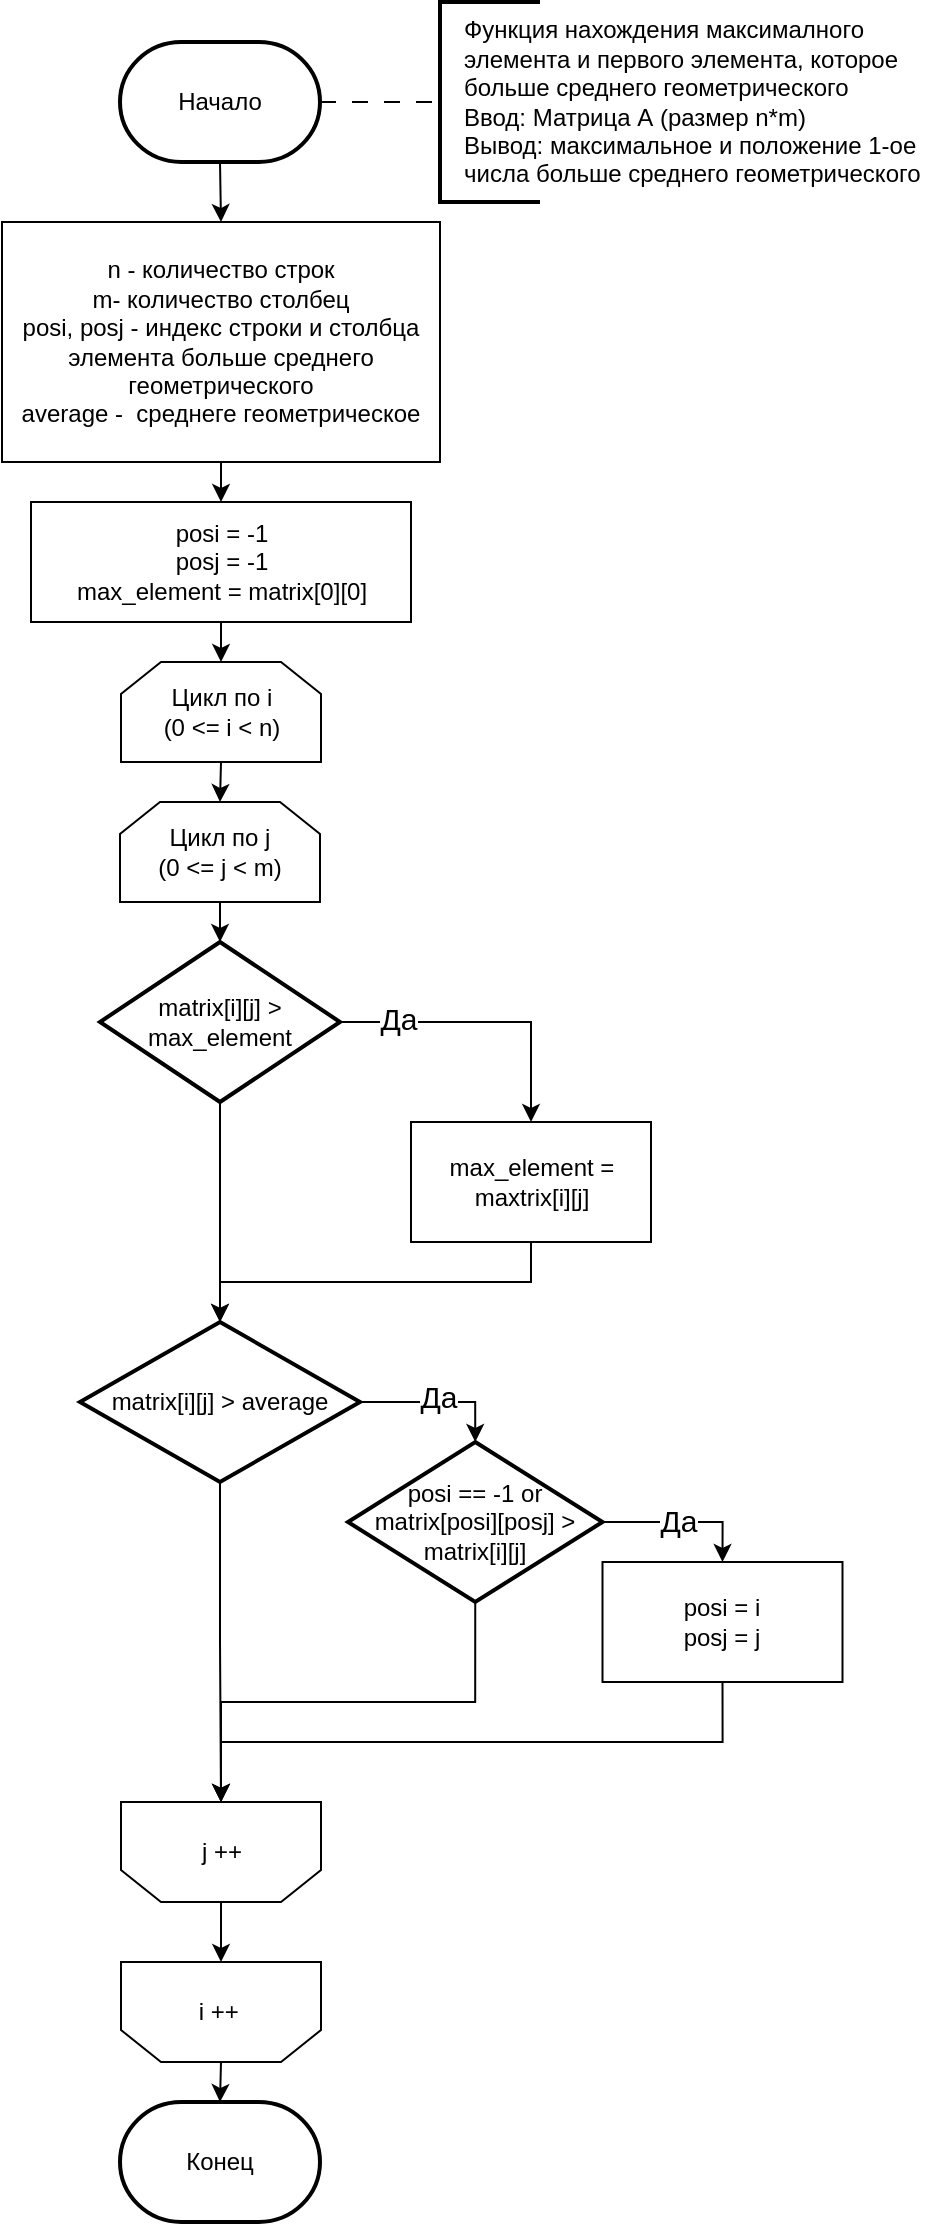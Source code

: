 <mxfile version="21.1.0" type="device" pages="2">
  <diagram name="Trang-1" id="5ghgzbkAEIAnIh2ZqhBl">
    <mxGraphModel dx="1372" dy="747" grid="1" gridSize="10" guides="1" tooltips="1" connect="1" arrows="1" fold="1" page="1" pageScale="1" pageWidth="827" pageHeight="1169" math="0" shadow="0">
      <root>
        <mxCell id="0" />
        <mxCell id="1" parent="0" />
        <mxCell id="iMVvTMRuPC6_3AW_uvCZ-5" style="edgeStyle=orthogonalEdgeStyle;rounded=0;orthogonalLoop=1;jettySize=auto;html=1;exitX=1;exitY=0.5;exitDx=0;exitDy=0;exitPerimeter=0;entryX=0;entryY=0.5;entryDx=0;entryDy=0;entryPerimeter=0;dashed=1;dashPattern=8 8;endArrow=none;endFill=0;" edge="1" parent="1" source="iMVvTMRuPC6_3AW_uvCZ-2" target="iMVvTMRuPC6_3AW_uvCZ-4">
          <mxGeometry relative="1" as="geometry" />
        </mxCell>
        <mxCell id="iMVvTMRuPC6_3AW_uvCZ-8" style="edgeStyle=orthogonalEdgeStyle;rounded=0;orthogonalLoop=1;jettySize=auto;html=1;exitX=0.5;exitY=1;exitDx=0;exitDy=0;exitPerimeter=0;entryX=0.5;entryY=0;entryDx=0;entryDy=0;" edge="1" parent="1" source="iMVvTMRuPC6_3AW_uvCZ-2" target="iMVvTMRuPC6_3AW_uvCZ-7">
          <mxGeometry relative="1" as="geometry" />
        </mxCell>
        <mxCell id="iMVvTMRuPC6_3AW_uvCZ-2" value="Начало" style="strokeWidth=2;html=1;shape=mxgraph.flowchart.terminator;whiteSpace=wrap;" vertex="1" parent="1">
          <mxGeometry x="300" y="30" width="100" height="60" as="geometry" />
        </mxCell>
        <mxCell id="iMVvTMRuPC6_3AW_uvCZ-4" value="" style="strokeWidth=2;html=1;shape=mxgraph.flowchart.annotation_1;align=left;pointerEvents=1;" vertex="1" parent="1">
          <mxGeometry x="460" y="10" width="50" height="100" as="geometry" />
        </mxCell>
        <mxCell id="iMVvTMRuPC6_3AW_uvCZ-6" value="Функция нахождения максималного элемента и первого элемента, которое больше среднего геометрического&lt;br&gt;Ввод: Матрица А (размер n*m)&lt;br&gt;Вывод: максимальное и положение 1-ое числа больше среднего геометрического" style="text;html=1;strokeColor=none;fillColor=none;align=left;verticalAlign=middle;whiteSpace=wrap;rounded=0;" vertex="1" parent="1">
          <mxGeometry x="470" y="20" width="240" height="80" as="geometry" />
        </mxCell>
        <mxCell id="iMVvTMRuPC6_3AW_uvCZ-10" style="edgeStyle=orthogonalEdgeStyle;rounded=0;orthogonalLoop=1;jettySize=auto;html=1;exitX=0.5;exitY=1;exitDx=0;exitDy=0;entryX=0.5;entryY=0;entryDx=0;entryDy=0;" edge="1" parent="1" source="iMVvTMRuPC6_3AW_uvCZ-7" target="iMVvTMRuPC6_3AW_uvCZ-9">
          <mxGeometry relative="1" as="geometry" />
        </mxCell>
        <mxCell id="iMVvTMRuPC6_3AW_uvCZ-7" value="n - количество строк&lt;br&gt;m- количество столбец&lt;br&gt;posi, posj -&amp;nbsp;индекс строки и столбца элемента больше среднего геометрического&lt;br&gt;average -&amp;nbsp;&amp;nbsp;среднеге геометрическое" style="rounded=0;whiteSpace=wrap;html=1;" vertex="1" parent="1">
          <mxGeometry x="241" y="120" width="219" height="120" as="geometry" />
        </mxCell>
        <mxCell id="iMVvTMRuPC6_3AW_uvCZ-13" style="edgeStyle=orthogonalEdgeStyle;rounded=0;orthogonalLoop=1;jettySize=auto;html=1;exitX=0.5;exitY=1;exitDx=0;exitDy=0;entryX=0.5;entryY=0;entryDx=0;entryDy=0;" edge="1" parent="1" source="iMVvTMRuPC6_3AW_uvCZ-9" target="iMVvTMRuPC6_3AW_uvCZ-11">
          <mxGeometry relative="1" as="geometry" />
        </mxCell>
        <mxCell id="iMVvTMRuPC6_3AW_uvCZ-9" value="posi = -1&lt;br&gt;posj = -1&lt;br&gt;max_element = matrix[0][0]" style="rounded=0;whiteSpace=wrap;html=1;" vertex="1" parent="1">
          <mxGeometry x="255.5" y="260" width="190" height="60" as="geometry" />
        </mxCell>
        <mxCell id="iMVvTMRuPC6_3AW_uvCZ-14" style="edgeStyle=orthogonalEdgeStyle;rounded=0;orthogonalLoop=1;jettySize=auto;html=1;exitX=0.5;exitY=1;exitDx=0;exitDy=0;entryX=0.5;entryY=0;entryDx=0;entryDy=0;" edge="1" parent="1" source="iMVvTMRuPC6_3AW_uvCZ-11" target="iMVvTMRuPC6_3AW_uvCZ-12">
          <mxGeometry relative="1" as="geometry" />
        </mxCell>
        <mxCell id="iMVvTMRuPC6_3AW_uvCZ-11" value="Цикл по i&lt;br&gt;(0 &amp;lt;= i &amp;lt; n)" style="shape=loopLimit;whiteSpace=wrap;html=1;" vertex="1" parent="1">
          <mxGeometry x="300.5" y="340" width="100" height="50" as="geometry" />
        </mxCell>
        <mxCell id="iMVvTMRuPC6_3AW_uvCZ-20" style="edgeStyle=orthogonalEdgeStyle;rounded=0;orthogonalLoop=1;jettySize=auto;html=1;exitX=0.5;exitY=1;exitDx=0;exitDy=0;entryX=0.5;entryY=0;entryDx=0;entryDy=0;entryPerimeter=0;" edge="1" parent="1" source="iMVvTMRuPC6_3AW_uvCZ-12" target="iMVvTMRuPC6_3AW_uvCZ-19">
          <mxGeometry relative="1" as="geometry" />
        </mxCell>
        <mxCell id="iMVvTMRuPC6_3AW_uvCZ-12" value="Цикл по j&lt;br&gt;(0 &amp;lt;= j &amp;lt; m)" style="shape=loopLimit;whiteSpace=wrap;html=1;" vertex="1" parent="1">
          <mxGeometry x="300" y="410" width="100" height="50" as="geometry" />
        </mxCell>
        <mxCell id="iMVvTMRuPC6_3AW_uvCZ-22" style="edgeStyle=orthogonalEdgeStyle;rounded=0;orthogonalLoop=1;jettySize=auto;html=1;exitX=1;exitY=0.5;exitDx=0;exitDy=0;exitPerimeter=0;" edge="1" parent="1" source="iMVvTMRuPC6_3AW_uvCZ-19" target="iMVvTMRuPC6_3AW_uvCZ-21">
          <mxGeometry relative="1" as="geometry" />
        </mxCell>
        <mxCell id="iMVvTMRuPC6_3AW_uvCZ-48" value="&lt;font style=&quot;font-size: 15px;&quot;&gt;Да&lt;/font&gt;" style="edgeLabel;html=1;align=center;verticalAlign=middle;resizable=0;points=[];" vertex="1" connectable="0" parent="iMVvTMRuPC6_3AW_uvCZ-22">
          <mxGeometry x="-0.601" y="2" relative="1" as="geometry">
            <mxPoint as="offset" />
          </mxGeometry>
        </mxCell>
        <mxCell id="iMVvTMRuPC6_3AW_uvCZ-28" style="edgeStyle=orthogonalEdgeStyle;rounded=0;orthogonalLoop=1;jettySize=auto;html=1;exitX=0.5;exitY=1;exitDx=0;exitDy=0;exitPerimeter=0;entryX=0.5;entryY=0;entryDx=0;entryDy=0;entryPerimeter=0;" edge="1" parent="1" source="iMVvTMRuPC6_3AW_uvCZ-19" target="iMVvTMRuPC6_3AW_uvCZ-26">
          <mxGeometry relative="1" as="geometry" />
        </mxCell>
        <mxCell id="iMVvTMRuPC6_3AW_uvCZ-19" value="matrix[i][j] &amp;gt; max_element" style="strokeWidth=2;html=1;shape=mxgraph.flowchart.decision;whiteSpace=wrap;" vertex="1" parent="1">
          <mxGeometry x="290" y="480" width="120" height="80" as="geometry" />
        </mxCell>
        <mxCell id="iMVvTMRuPC6_3AW_uvCZ-29" style="edgeStyle=orthogonalEdgeStyle;rounded=0;orthogonalLoop=1;jettySize=auto;html=1;exitX=0.5;exitY=1;exitDx=0;exitDy=0;entryX=0.5;entryY=0;entryDx=0;entryDy=0;entryPerimeter=0;" edge="1" parent="1" source="iMVvTMRuPC6_3AW_uvCZ-21" target="iMVvTMRuPC6_3AW_uvCZ-26">
          <mxGeometry relative="1" as="geometry" />
        </mxCell>
        <mxCell id="iMVvTMRuPC6_3AW_uvCZ-21" value="max_element = maxtrix[i][j]" style="rounded=0;whiteSpace=wrap;html=1;" vertex="1" parent="1">
          <mxGeometry x="445.5" y="570" width="120" height="60" as="geometry" />
        </mxCell>
        <mxCell id="iMVvTMRuPC6_3AW_uvCZ-32" style="edgeStyle=orthogonalEdgeStyle;rounded=0;orthogonalLoop=1;jettySize=auto;html=1;exitX=1;exitY=0.5;exitDx=0;exitDy=0;exitPerimeter=0;entryX=0.5;entryY=0;entryDx=0;entryDy=0;entryPerimeter=0;" edge="1" parent="1" source="iMVvTMRuPC6_3AW_uvCZ-26" target="iMVvTMRuPC6_3AW_uvCZ-31">
          <mxGeometry relative="1" as="geometry" />
        </mxCell>
        <mxCell id="iMVvTMRuPC6_3AW_uvCZ-46" value="&lt;font style=&quot;font-size: 15px;&quot;&gt;Да&lt;/font&gt;" style="edgeLabel;html=1;align=center;verticalAlign=middle;resizable=0;points=[];" vertex="1" connectable="0" parent="iMVvTMRuPC6_3AW_uvCZ-32">
          <mxGeometry x="-0.018" y="3" relative="1" as="geometry">
            <mxPoint x="1" as="offset" />
          </mxGeometry>
        </mxCell>
        <mxCell id="iMVvTMRuPC6_3AW_uvCZ-26" value="matrix[i][j] &amp;gt; average" style="strokeWidth=2;html=1;shape=mxgraph.flowchart.decision;whiteSpace=wrap;" vertex="1" parent="1">
          <mxGeometry x="280" y="670" width="140" height="80" as="geometry" />
        </mxCell>
        <mxCell id="iMVvTMRuPC6_3AW_uvCZ-34" style="edgeStyle=orthogonalEdgeStyle;rounded=0;orthogonalLoop=1;jettySize=auto;html=1;exitX=1;exitY=0.5;exitDx=0;exitDy=0;exitPerimeter=0;entryX=0.5;entryY=0;entryDx=0;entryDy=0;" edge="1" parent="1" source="iMVvTMRuPC6_3AW_uvCZ-31" target="iMVvTMRuPC6_3AW_uvCZ-33">
          <mxGeometry relative="1" as="geometry" />
        </mxCell>
        <mxCell id="iMVvTMRuPC6_3AW_uvCZ-47" value="&lt;font style=&quot;font-size: 15px;&quot;&gt;Да&lt;/font&gt;" style="edgeLabel;html=1;align=center;verticalAlign=middle;resizable=0;points=[];" vertex="1" connectable="0" parent="iMVvTMRuPC6_3AW_uvCZ-34">
          <mxGeometry x="-0.08" y="1" relative="1" as="geometry">
            <mxPoint as="offset" />
          </mxGeometry>
        </mxCell>
        <mxCell id="iMVvTMRuPC6_3AW_uvCZ-45" style="edgeStyle=orthogonalEdgeStyle;rounded=0;orthogonalLoop=1;jettySize=auto;html=1;exitX=0.5;exitY=1;exitDx=0;exitDy=0;exitPerimeter=0;entryX=0.5;entryY=1;entryDx=0;entryDy=0;" edge="1" parent="1" source="iMVvTMRuPC6_3AW_uvCZ-31" target="iMVvTMRuPC6_3AW_uvCZ-39">
          <mxGeometry relative="1" as="geometry" />
        </mxCell>
        <mxCell id="iMVvTMRuPC6_3AW_uvCZ-31" value="posi == -1 or &lt;br&gt;matrix[posi][posj] &amp;gt; matrix[i][j]" style="strokeWidth=2;html=1;shape=mxgraph.flowchart.decision;whiteSpace=wrap;" vertex="1" parent="1">
          <mxGeometry x="414" y="730" width="127.25" height="80" as="geometry" />
        </mxCell>
        <mxCell id="iMVvTMRuPC6_3AW_uvCZ-41" style="edgeStyle=orthogonalEdgeStyle;rounded=0;orthogonalLoop=1;jettySize=auto;html=1;exitX=0.5;exitY=1;exitDx=0;exitDy=0;entryX=0.5;entryY=1;entryDx=0;entryDy=0;" edge="1" parent="1" source="iMVvTMRuPC6_3AW_uvCZ-33" target="iMVvTMRuPC6_3AW_uvCZ-39">
          <mxGeometry relative="1" as="geometry" />
        </mxCell>
        <mxCell id="iMVvTMRuPC6_3AW_uvCZ-33" value="posi = i&lt;br&gt;posj = j" style="rounded=0;whiteSpace=wrap;html=1;" vertex="1" parent="1">
          <mxGeometry x="541.25" y="790" width="120" height="60" as="geometry" />
        </mxCell>
        <mxCell id="iMVvTMRuPC6_3AW_uvCZ-35" value="Конец" style="strokeWidth=2;html=1;shape=mxgraph.flowchart.terminator;whiteSpace=wrap;" vertex="1" parent="1">
          <mxGeometry x="300" y="1060" width="100" height="60" as="geometry" />
        </mxCell>
        <mxCell id="iMVvTMRuPC6_3AW_uvCZ-49" style="edgeStyle=orthogonalEdgeStyle;rounded=0;orthogonalLoop=1;jettySize=auto;html=1;exitX=0.5;exitY=0;exitDx=0;exitDy=0;entryX=0.5;entryY=1;entryDx=0;entryDy=0;" edge="1" parent="1" source="iMVvTMRuPC6_3AW_uvCZ-39" target="iMVvTMRuPC6_3AW_uvCZ-40">
          <mxGeometry relative="1" as="geometry" />
        </mxCell>
        <mxCell id="iMVvTMRuPC6_3AW_uvCZ-50" style="edgeStyle=orthogonalEdgeStyle;rounded=0;orthogonalLoop=1;jettySize=auto;html=1;exitX=0.5;exitY=0;exitDx=0;exitDy=0;entryX=0.5;entryY=0;entryDx=0;entryDy=0;entryPerimeter=0;" edge="1" parent="1" source="iMVvTMRuPC6_3AW_uvCZ-40" target="iMVvTMRuPC6_3AW_uvCZ-35">
          <mxGeometry relative="1" as="geometry" />
        </mxCell>
        <mxCell id="iMVvTMRuPC6_3AW_uvCZ-40" value="i ++&amp;nbsp;" style="shape=loopLimit;whiteSpace=wrap;html=1;direction=west;" vertex="1" parent="1">
          <mxGeometry x="300.5" y="990" width="100" height="50" as="geometry" />
        </mxCell>
        <mxCell id="8l0iFrfAbsW0HL-ecEmK-1" value="" style="edgeStyle=orthogonalEdgeStyle;rounded=0;orthogonalLoop=1;jettySize=auto;html=1;exitX=0.5;exitY=1;exitDx=0;exitDy=0;exitPerimeter=0;" edge="1" parent="1" source="iMVvTMRuPC6_3AW_uvCZ-26" target="iMVvTMRuPC6_3AW_uvCZ-39">
          <mxGeometry relative="1" as="geometry">
            <mxPoint x="351" y="1040" as="targetPoint" />
            <mxPoint x="350" y="820" as="sourcePoint" />
          </mxGeometry>
        </mxCell>
        <mxCell id="iMVvTMRuPC6_3AW_uvCZ-39" value="j ++" style="shape=loopLimit;whiteSpace=wrap;html=1;direction=west;" vertex="1" parent="1">
          <mxGeometry x="300.5" y="910" width="100" height="50" as="geometry" />
        </mxCell>
      </root>
    </mxGraphModel>
  </diagram>
  <diagram id="zRiA_H8QQ0yphXmu-a8N" name="Trang-2">
    <mxGraphModel dx="1372" dy="804" grid="1" gridSize="10" guides="1" tooltips="1" connect="1" arrows="1" fold="1" page="1" pageScale="1" pageWidth="827" pageHeight="1169" math="0" shadow="0">
      <root>
        <mxCell id="0" />
        <mxCell id="1" parent="0" />
        <mxCell id="4j75c9tSZxbnAeOD_2ND-35" style="edgeStyle=orthogonalEdgeStyle;rounded=0;orthogonalLoop=1;jettySize=auto;html=1;exitX=1;exitY=0.5;exitDx=0;exitDy=0;exitPerimeter=0;entryX=0;entryY=0.5;entryDx=0;entryDy=0;entryPerimeter=0;dashed=1;dashPattern=8 8;endArrow=none;endFill=0;" edge="1" parent="1" source="4j75c9tSZxbnAeOD_2ND-37" target="4j75c9tSZxbnAeOD_2ND-38">
          <mxGeometry relative="1" as="geometry" />
        </mxCell>
        <mxCell id="4j75c9tSZxbnAeOD_2ND-36" style="edgeStyle=orthogonalEdgeStyle;rounded=0;orthogonalLoop=1;jettySize=auto;html=1;exitX=0.5;exitY=1;exitDx=0;exitDy=0;exitPerimeter=0;entryX=0.5;entryY=0;entryDx=0;entryDy=0;" edge="1" parent="1" source="4j75c9tSZxbnAeOD_2ND-37" target="4j75c9tSZxbnAeOD_2ND-41">
          <mxGeometry relative="1" as="geometry" />
        </mxCell>
        <mxCell id="4j75c9tSZxbnAeOD_2ND-37" value="Начало" style="strokeWidth=2;html=1;shape=mxgraph.flowchart.terminator;whiteSpace=wrap;" vertex="1" parent="1">
          <mxGeometry x="88.5" y="70" width="100" height="60" as="geometry" />
        </mxCell>
        <mxCell id="4j75c9tSZxbnAeOD_2ND-38" value="" style="strokeWidth=2;html=1;shape=mxgraph.flowchart.annotation_1;align=left;pointerEvents=1;" vertex="1" parent="1">
          <mxGeometry x="249" y="20" width="50" height="160" as="geometry" />
        </mxCell>
        <mxCell id="4j75c9tSZxbnAeOD_2ND-39" value="Функция нахождения максималного элемента и первого элемента, которое больше среднего геометрического&lt;br style=&quot;border-color: var(--border-color);&quot;&gt;Ввод: Матрица А (размер n*m)&lt;br style=&quot;border-color: var(--border-color);&quot;&gt;Вывод: максимальное и положение 1-ое числа больше среднего геометрического" style="text;html=1;strokeColor=none;fillColor=none;align=left;verticalAlign=middle;whiteSpace=wrap;rounded=0;" vertex="1" parent="1">
          <mxGeometry x="259" y="30" width="191" height="140" as="geometry" />
        </mxCell>
        <mxCell id="4j75c9tSZxbnAeOD_2ND-40" style="edgeStyle=orthogonalEdgeStyle;rounded=0;orthogonalLoop=1;jettySize=auto;html=1;exitX=0.5;exitY=1;exitDx=0;exitDy=0;entryX=0.5;entryY=0;entryDx=0;entryDy=0;" edge="1" parent="1" source="4j75c9tSZxbnAeOD_2ND-41" target="4j75c9tSZxbnAeOD_2ND-43">
          <mxGeometry relative="1" as="geometry" />
        </mxCell>
        <mxCell id="4j75c9tSZxbnAeOD_2ND-41" value="n - количество строк&lt;br&gt;m- количество столбец&lt;br&gt;posi, posj -&amp;nbsp;индекс строки и столбца элемента больше среднего геометрического&lt;br&gt;average -&amp;nbsp;&amp;nbsp;среднеге геометрическое" style="rounded=0;whiteSpace=wrap;html=1;" vertex="1" parent="1">
          <mxGeometry x="29.5" y="200" width="219" height="120" as="geometry" />
        </mxCell>
        <mxCell id="vvjoL1GzLByW-30Kr33V-16" style="edgeStyle=orthogonalEdgeStyle;rounded=0;orthogonalLoop=1;jettySize=auto;html=1;exitX=0.5;exitY=1;exitDx=0;exitDy=0;entryX=0.5;entryY=0;entryDx=0;entryDy=0;" edge="1" parent="1" source="4j75c9tSZxbnAeOD_2ND-43" target="vvjoL1GzLByW-30Kr33V-5">
          <mxGeometry relative="1" as="geometry" />
        </mxCell>
        <mxCell id="4j75c9tSZxbnAeOD_2ND-43" value="posi = -1&lt;br&gt;posj = -1&lt;br&gt;max_element = matrix[0][0]" style="rounded=0;whiteSpace=wrap;html=1;" vertex="1" parent="1">
          <mxGeometry x="44" y="340" width="190" height="60" as="geometry" />
        </mxCell>
        <mxCell id="4j75c9tSZxbnAeOD_2ND-44" style="edgeStyle=orthogonalEdgeStyle;rounded=0;orthogonalLoop=1;jettySize=auto;html=1;exitX=0.5;exitY=1;exitDx=0;exitDy=0;entryX=0.5;entryY=0;entryDx=0;entryDy=0;" edge="1" parent="1" source="4j75c9tSZxbnAeOD_2ND-45" target="4j75c9tSZxbnAeOD_2ND-47">
          <mxGeometry relative="1" as="geometry" />
        </mxCell>
        <mxCell id="4j75c9tSZxbnAeOD_2ND-45" value="Цикл по i&lt;br&gt;(0 &amp;lt;= i &amp;lt; n)" style="shape=loopLimit;whiteSpace=wrap;html=1;" vertex="1" parent="1">
          <mxGeometry x="456.5" y="125" width="100" height="50" as="geometry" />
        </mxCell>
        <mxCell id="4j75c9tSZxbnAeOD_2ND-46" style="edgeStyle=orthogonalEdgeStyle;rounded=0;orthogonalLoop=1;jettySize=auto;html=1;exitX=0.5;exitY=1;exitDx=0;exitDy=0;entryX=0.5;entryY=0;entryDx=0;entryDy=0;entryPerimeter=0;" edge="1" parent="1" source="4j75c9tSZxbnAeOD_2ND-47" target="4j75c9tSZxbnAeOD_2ND-51">
          <mxGeometry relative="1" as="geometry" />
        </mxCell>
        <mxCell id="4j75c9tSZxbnAeOD_2ND-47" value="Цикл по j&lt;br&gt;(0 &amp;lt;= j &amp;lt; m)" style="shape=loopLimit;whiteSpace=wrap;html=1;" vertex="1" parent="1">
          <mxGeometry x="456.5" y="205" width="100" height="50" as="geometry" />
        </mxCell>
        <mxCell id="4j75c9tSZxbnAeOD_2ND-48" style="edgeStyle=orthogonalEdgeStyle;rounded=0;orthogonalLoop=1;jettySize=auto;html=1;exitX=1;exitY=0.5;exitDx=0;exitDy=0;exitPerimeter=0;" edge="1" parent="1" source="4j75c9tSZxbnAeOD_2ND-51" target="4j75c9tSZxbnAeOD_2ND-53">
          <mxGeometry relative="1" as="geometry" />
        </mxCell>
        <mxCell id="4j75c9tSZxbnAeOD_2ND-49" value="&lt;font style=&quot;font-size: 15px;&quot;&gt;Да&lt;/font&gt;" style="edgeLabel;html=1;align=center;verticalAlign=middle;resizable=0;points=[];" vertex="1" connectable="0" parent="4j75c9tSZxbnAeOD_2ND-48">
          <mxGeometry x="-0.601" y="2" relative="1" as="geometry">
            <mxPoint as="offset" />
          </mxGeometry>
        </mxCell>
        <mxCell id="4j75c9tSZxbnAeOD_2ND-50" style="edgeStyle=orthogonalEdgeStyle;rounded=0;orthogonalLoop=1;jettySize=auto;html=1;exitX=0.5;exitY=1;exitDx=0;exitDy=0;exitPerimeter=0;entryX=0.5;entryY=0;entryDx=0;entryDy=0;entryPerimeter=0;" edge="1" parent="1" source="4j75c9tSZxbnAeOD_2ND-51" target="4j75c9tSZxbnAeOD_2ND-57">
          <mxGeometry relative="1" as="geometry" />
        </mxCell>
        <mxCell id="4j75c9tSZxbnAeOD_2ND-51" value="matrix[i][j] &amp;gt; max_element" style="strokeWidth=2;html=1;shape=mxgraph.flowchart.decision;whiteSpace=wrap;" vertex="1" parent="1">
          <mxGeometry x="446.5" y="285" width="120" height="80" as="geometry" />
        </mxCell>
        <mxCell id="4j75c9tSZxbnAeOD_2ND-52" style="edgeStyle=orthogonalEdgeStyle;rounded=0;orthogonalLoop=1;jettySize=auto;html=1;exitX=0.5;exitY=1;exitDx=0;exitDy=0;entryX=0.5;entryY=0;entryDx=0;entryDy=0;entryPerimeter=0;" edge="1" parent="1" source="4j75c9tSZxbnAeOD_2ND-53" target="4j75c9tSZxbnAeOD_2ND-57">
          <mxGeometry relative="1" as="geometry" />
        </mxCell>
        <mxCell id="4j75c9tSZxbnAeOD_2ND-53" value="max_element = maxtrix[i][j]" style="rounded=0;whiteSpace=wrap;html=1;" vertex="1" parent="1">
          <mxGeometry x="602" y="375" width="120" height="60" as="geometry" />
        </mxCell>
        <mxCell id="4j75c9tSZxbnAeOD_2ND-54" style="edgeStyle=orthogonalEdgeStyle;rounded=0;orthogonalLoop=1;jettySize=auto;html=1;exitX=1;exitY=0.5;exitDx=0;exitDy=0;exitPerimeter=0;entryX=0.5;entryY=0;entryDx=0;entryDy=0;entryPerimeter=0;" edge="1" parent="1" source="4j75c9tSZxbnAeOD_2ND-57" target="4j75c9tSZxbnAeOD_2ND-61">
          <mxGeometry relative="1" as="geometry" />
        </mxCell>
        <mxCell id="4j75c9tSZxbnAeOD_2ND-55" value="&lt;font style=&quot;font-size: 15px;&quot;&gt;Да&lt;/font&gt;" style="edgeLabel;html=1;align=center;verticalAlign=middle;resizable=0;points=[];" vertex="1" connectable="0" parent="4j75c9tSZxbnAeOD_2ND-54">
          <mxGeometry x="-0.018" y="3" relative="1" as="geometry">
            <mxPoint x="1" as="offset" />
          </mxGeometry>
        </mxCell>
        <mxCell id="4j75c9tSZxbnAeOD_2ND-56" style="edgeStyle=orthogonalEdgeStyle;rounded=0;orthogonalLoop=1;jettySize=auto;html=1;exitX=0.5;exitY=1;exitDx=0;exitDy=0;exitPerimeter=0;" edge="1" parent="1" source="4j75c9tSZxbnAeOD_2ND-57">
          <mxGeometry relative="1" as="geometry">
            <mxPoint x="507.5" y="775" as="targetPoint" />
          </mxGeometry>
        </mxCell>
        <mxCell id="4j75c9tSZxbnAeOD_2ND-57" value="matrix[i][j] &amp;gt; average" style="strokeWidth=2;html=1;shape=mxgraph.flowchart.decision;whiteSpace=wrap;" vertex="1" parent="1">
          <mxGeometry x="437" y="475" width="140" height="80" as="geometry" />
        </mxCell>
        <mxCell id="4j75c9tSZxbnAeOD_2ND-58" style="edgeStyle=orthogonalEdgeStyle;rounded=0;orthogonalLoop=1;jettySize=auto;html=1;exitX=1;exitY=0.5;exitDx=0;exitDy=0;exitPerimeter=0;entryX=0.5;entryY=0;entryDx=0;entryDy=0;" edge="1" parent="1" source="4j75c9tSZxbnAeOD_2ND-61" target="4j75c9tSZxbnAeOD_2ND-63">
          <mxGeometry relative="1" as="geometry" />
        </mxCell>
        <mxCell id="4j75c9tSZxbnAeOD_2ND-59" value="&lt;font style=&quot;font-size: 15px;&quot;&gt;Да&lt;/font&gt;" style="edgeLabel;html=1;align=center;verticalAlign=middle;resizable=0;points=[];" vertex="1" connectable="0" parent="4j75c9tSZxbnAeOD_2ND-58">
          <mxGeometry x="-0.08" y="1" relative="1" as="geometry">
            <mxPoint as="offset" />
          </mxGeometry>
        </mxCell>
        <mxCell id="4j75c9tSZxbnAeOD_2ND-60" style="edgeStyle=orthogonalEdgeStyle;rounded=0;orthogonalLoop=1;jettySize=auto;html=1;exitX=0.5;exitY=1;exitDx=0;exitDy=0;exitPerimeter=0;entryX=0.5;entryY=1;entryDx=0;entryDy=0;" edge="1" parent="1" source="4j75c9tSZxbnAeOD_2ND-61" target="4j75c9tSZxbnAeOD_2ND-66">
          <mxGeometry relative="1" as="geometry" />
        </mxCell>
        <mxCell id="4j75c9tSZxbnAeOD_2ND-61" value="posi == -1 or &lt;br&gt;matrix[posi][posj] &amp;gt; matrix[i][j]" style="strokeWidth=2;html=1;shape=mxgraph.flowchart.decision;whiteSpace=wrap;" vertex="1" parent="1">
          <mxGeometry x="557" y="540" width="144.5" height="120" as="geometry" />
        </mxCell>
        <mxCell id="4j75c9tSZxbnAeOD_2ND-62" style="edgeStyle=orthogonalEdgeStyle;rounded=0;orthogonalLoop=1;jettySize=auto;html=1;exitX=0.5;exitY=1;exitDx=0;exitDy=0;entryX=0.5;entryY=1;entryDx=0;entryDy=0;" edge="1" parent="1" source="4j75c9tSZxbnAeOD_2ND-63" target="4j75c9tSZxbnAeOD_2ND-66">
          <mxGeometry relative="1" as="geometry" />
        </mxCell>
        <mxCell id="4j75c9tSZxbnAeOD_2ND-63" value="posi = i&lt;br&gt;posj = j" style="rounded=0;whiteSpace=wrap;html=1;" vertex="1" parent="1">
          <mxGeometry x="707" y="645" width="120" height="60" as="geometry" />
        </mxCell>
        <mxCell id="4j75c9tSZxbnAeOD_2ND-64" value="Конец" style="strokeWidth=2;html=1;shape=mxgraph.flowchart.terminator;whiteSpace=wrap;" vertex="1" parent="1">
          <mxGeometry x="88.5" y="980" width="100" height="60" as="geometry" />
        </mxCell>
        <mxCell id="4j75c9tSZxbnAeOD_2ND-65" style="edgeStyle=orthogonalEdgeStyle;rounded=0;orthogonalLoop=1;jettySize=auto;html=1;exitX=0.5;exitY=0;exitDx=0;exitDy=0;entryX=0.5;entryY=1;entryDx=0;entryDy=0;" edge="1" parent="1" source="4j75c9tSZxbnAeOD_2ND-66" target="4j75c9tSZxbnAeOD_2ND-68">
          <mxGeometry relative="1" as="geometry" />
        </mxCell>
        <mxCell id="4j75c9tSZxbnAeOD_2ND-66" value="j ++" style="shape=loopLimit;whiteSpace=wrap;html=1;direction=west;" vertex="1" parent="1">
          <mxGeometry x="457" y="745" width="100" height="50" as="geometry" />
        </mxCell>
        <mxCell id="vvjoL1GzLByW-30Kr33V-4" style="edgeStyle=orthogonalEdgeStyle;rounded=0;orthogonalLoop=1;jettySize=auto;html=1;exitX=0.5;exitY=0;exitDx=0;exitDy=0;entryX=0.5;entryY=0;entryDx=0;entryDy=0;entryPerimeter=0;" edge="1" parent="1" source="4j75c9tSZxbnAeOD_2ND-68" target="vvjoL1GzLByW-30Kr33V-2">
          <mxGeometry relative="1" as="geometry" />
        </mxCell>
        <mxCell id="4j75c9tSZxbnAeOD_2ND-68" value="i ++&amp;nbsp;" style="shape=loopLimit;whiteSpace=wrap;html=1;direction=west;" vertex="1" parent="1">
          <mxGeometry x="456.5" y="825" width="100" height="50" as="geometry" />
        </mxCell>
        <mxCell id="vvjoL1GzLByW-30Kr33V-3" style="edgeStyle=orthogonalEdgeStyle;rounded=0;orthogonalLoop=1;jettySize=auto;html=1;exitX=0.5;exitY=1;exitDx=0;exitDy=0;exitPerimeter=0;entryX=0.5;entryY=0;entryDx=0;entryDy=0;" edge="1" parent="1" source="vvjoL1GzLByW-30Kr33V-1" target="4j75c9tSZxbnAeOD_2ND-45">
          <mxGeometry relative="1" as="geometry" />
        </mxCell>
        <mxCell id="vvjoL1GzLByW-30Kr33V-1" value="Начало" style="strokeWidth=2;html=1;shape=mxgraph.flowchart.terminator;whiteSpace=wrap;" vertex="1" parent="1">
          <mxGeometry x="456.5" y="35" width="100" height="60" as="geometry" />
        </mxCell>
        <mxCell id="vvjoL1GzLByW-30Kr33V-2" value="Конец" style="strokeWidth=2;html=1;shape=mxgraph.flowchart.terminator;whiteSpace=wrap;" vertex="1" parent="1">
          <mxGeometry x="456.5" y="905" width="100" height="60" as="geometry" />
        </mxCell>
        <mxCell id="vvjoL1GzLByW-30Kr33V-17" style="edgeStyle=orthogonalEdgeStyle;rounded=0;orthogonalLoop=1;jettySize=auto;html=1;exitX=0.5;exitY=1;exitDx=0;exitDy=0;entryX=0.5;entryY=0;entryDx=0;entryDy=0;" edge="1" parent="1" source="vvjoL1GzLByW-30Kr33V-5" target="vvjoL1GzLByW-30Kr33V-6">
          <mxGeometry relative="1" as="geometry" />
        </mxCell>
        <mxCell id="vvjoL1GzLByW-30Kr33V-5" value="thread potok[size]" style="rounded=0;whiteSpace=wrap;html=1;" vertex="1" parent="1">
          <mxGeometry x="38.5" y="430" width="201" height="60" as="geometry" />
        </mxCell>
        <mxCell id="vvjoL1GzLByW-30Kr33V-18" style="edgeStyle=orthogonalEdgeStyle;rounded=0;orthogonalLoop=1;jettySize=auto;html=1;exitX=0.5;exitY=1;exitDx=0;exitDy=0;entryX=0.5;entryY=0;entryDx=0;entryDy=0;" edge="1" parent="1" source="vvjoL1GzLByW-30Kr33V-6" target="vvjoL1GzLByW-30Kr33V-10">
          <mxGeometry relative="1" as="geometry" />
        </mxCell>
        <mxCell id="vvjoL1GzLByW-30Kr33V-6" value="Цикл по k&lt;br&gt;(0 &amp;lt;= k &amp;lt; size)" style="shape=loopLimit;whiteSpace=wrap;html=1;" vertex="1" parent="1">
          <mxGeometry x="88.5" y="510" width="100" height="50" as="geometry" />
        </mxCell>
        <mxCell id="vvjoL1GzLByW-30Kr33V-20" style="edgeStyle=orthogonalEdgeStyle;rounded=0;orthogonalLoop=1;jettySize=auto;html=1;exitX=0.5;exitY=0;exitDx=0;exitDy=0;entryX=0.5;entryY=0;entryDx=0;entryDy=0;" edge="1" parent="1" source="vvjoL1GzLByW-30Kr33V-7" target="vvjoL1GzLByW-30Kr33V-8">
          <mxGeometry relative="1" as="geometry" />
        </mxCell>
        <mxCell id="vvjoL1GzLByW-30Kr33V-7" value="k ++" style="shape=loopLimit;whiteSpace=wrap;html=1;direction=west;" vertex="1" parent="1">
          <mxGeometry x="89.25" y="670" width="100" height="50" as="geometry" />
        </mxCell>
        <mxCell id="vvjoL1GzLByW-30Kr33V-21" style="edgeStyle=orthogonalEdgeStyle;rounded=0;orthogonalLoop=1;jettySize=auto;html=1;exitX=0.5;exitY=1;exitDx=0;exitDy=0;entryX=0.5;entryY=0;entryDx=0;entryDy=0;" edge="1" parent="1" source="vvjoL1GzLByW-30Kr33V-8" target="vvjoL1GzLByW-30Kr33V-13">
          <mxGeometry relative="1" as="geometry" />
        </mxCell>
        <mxCell id="vvjoL1GzLByW-30Kr33V-8" value="Цикл по k&lt;br&gt;(0 &amp;lt;= k &amp;lt; size)" style="shape=loopLimit;whiteSpace=wrap;html=1;" vertex="1" parent="1">
          <mxGeometry x="88.5" y="740" width="100" height="50" as="geometry" />
        </mxCell>
        <mxCell id="vvjoL1GzLByW-30Kr33V-23" style="edgeStyle=orthogonalEdgeStyle;rounded=0;orthogonalLoop=1;jettySize=auto;html=1;exitX=0.5;exitY=0;exitDx=0;exitDy=0;entryX=0.5;entryY=0;entryDx=0;entryDy=0;entryPerimeter=0;" edge="1" parent="1" source="vvjoL1GzLByW-30Kr33V-9" target="4j75c9tSZxbnAeOD_2ND-64">
          <mxGeometry relative="1" as="geometry" />
        </mxCell>
        <mxCell id="vvjoL1GzLByW-30Kr33V-9" value="k ++" style="shape=loopLimit;whiteSpace=wrap;html=1;direction=west;" vertex="1" parent="1">
          <mxGeometry x="89.25" y="900" width="100" height="50" as="geometry" />
        </mxCell>
        <mxCell id="vvjoL1GzLByW-30Kr33V-19" style="edgeStyle=orthogonalEdgeStyle;rounded=0;orthogonalLoop=1;jettySize=auto;html=1;exitX=0.5;exitY=1;exitDx=0;exitDy=0;entryX=0.5;entryY=1;entryDx=0;entryDy=0;" edge="1" parent="1" source="vvjoL1GzLByW-30Kr33V-10" target="vvjoL1GzLByW-30Kr33V-7">
          <mxGeometry relative="1" as="geometry" />
        </mxCell>
        <mxCell id="vvjoL1GzLByW-30Kr33V-10" value="potok[k] = thread(for_parallel, matrix, n, m, max_element, posi, posj, average)" style="rounded=0;whiteSpace=wrap;html=1;" vertex="1" parent="1">
          <mxGeometry x="38.5" y="580" width="200.5" height="60" as="geometry" />
        </mxCell>
        <mxCell id="vvjoL1GzLByW-30Kr33V-22" style="edgeStyle=orthogonalEdgeStyle;rounded=0;orthogonalLoop=1;jettySize=auto;html=1;exitX=0.5;exitY=1;exitDx=0;exitDy=0;entryX=0.5;entryY=1;entryDx=0;entryDy=0;" edge="1" parent="1" source="vvjoL1GzLByW-30Kr33V-13" target="vvjoL1GzLByW-30Kr33V-9">
          <mxGeometry relative="1" as="geometry" />
        </mxCell>
        <mxCell id="vvjoL1GzLByW-30Kr33V-13" value="potok[k].join()" style="rounded=0;whiteSpace=wrap;html=1;" vertex="1" parent="1">
          <mxGeometry x="78.5" y="810" width="120" height="60" as="geometry" />
        </mxCell>
        <mxCell id="vvjoL1GzLByW-30Kr33V-14" style="edgeStyle=orthogonalEdgeStyle;rounded=0;orthogonalLoop=1;jettySize=auto;html=1;exitX=1;exitY=0.5;exitDx=0;exitDy=0;exitPerimeter=0;entryX=0;entryY=0.5;entryDx=0;entryDy=0;entryPerimeter=0;dashed=1;dashPattern=8 8;endArrow=none;endFill=0;" edge="1" parent="1" target="vvjoL1GzLByW-30Kr33V-15">
          <mxGeometry relative="1" as="geometry">
            <mxPoint x="557" y="65" as="sourcePoint" />
          </mxGeometry>
        </mxCell>
        <mxCell id="vvjoL1GzLByW-30Kr33V-15" value="Функция for_parallel&amp;nbsp;&lt;br&gt;Ввод: matrix (n * m), &lt;br&gt;max_elemet, posi, posj&lt;br&gt;Вывод: нет" style="strokeWidth=2;html=1;shape=mxgraph.flowchart.annotation_1;align=left;pointerEvents=1;" vertex="1" parent="1">
          <mxGeometry x="617" y="30" width="50" height="70" as="geometry" />
        </mxCell>
      </root>
    </mxGraphModel>
  </diagram>
</mxfile>
